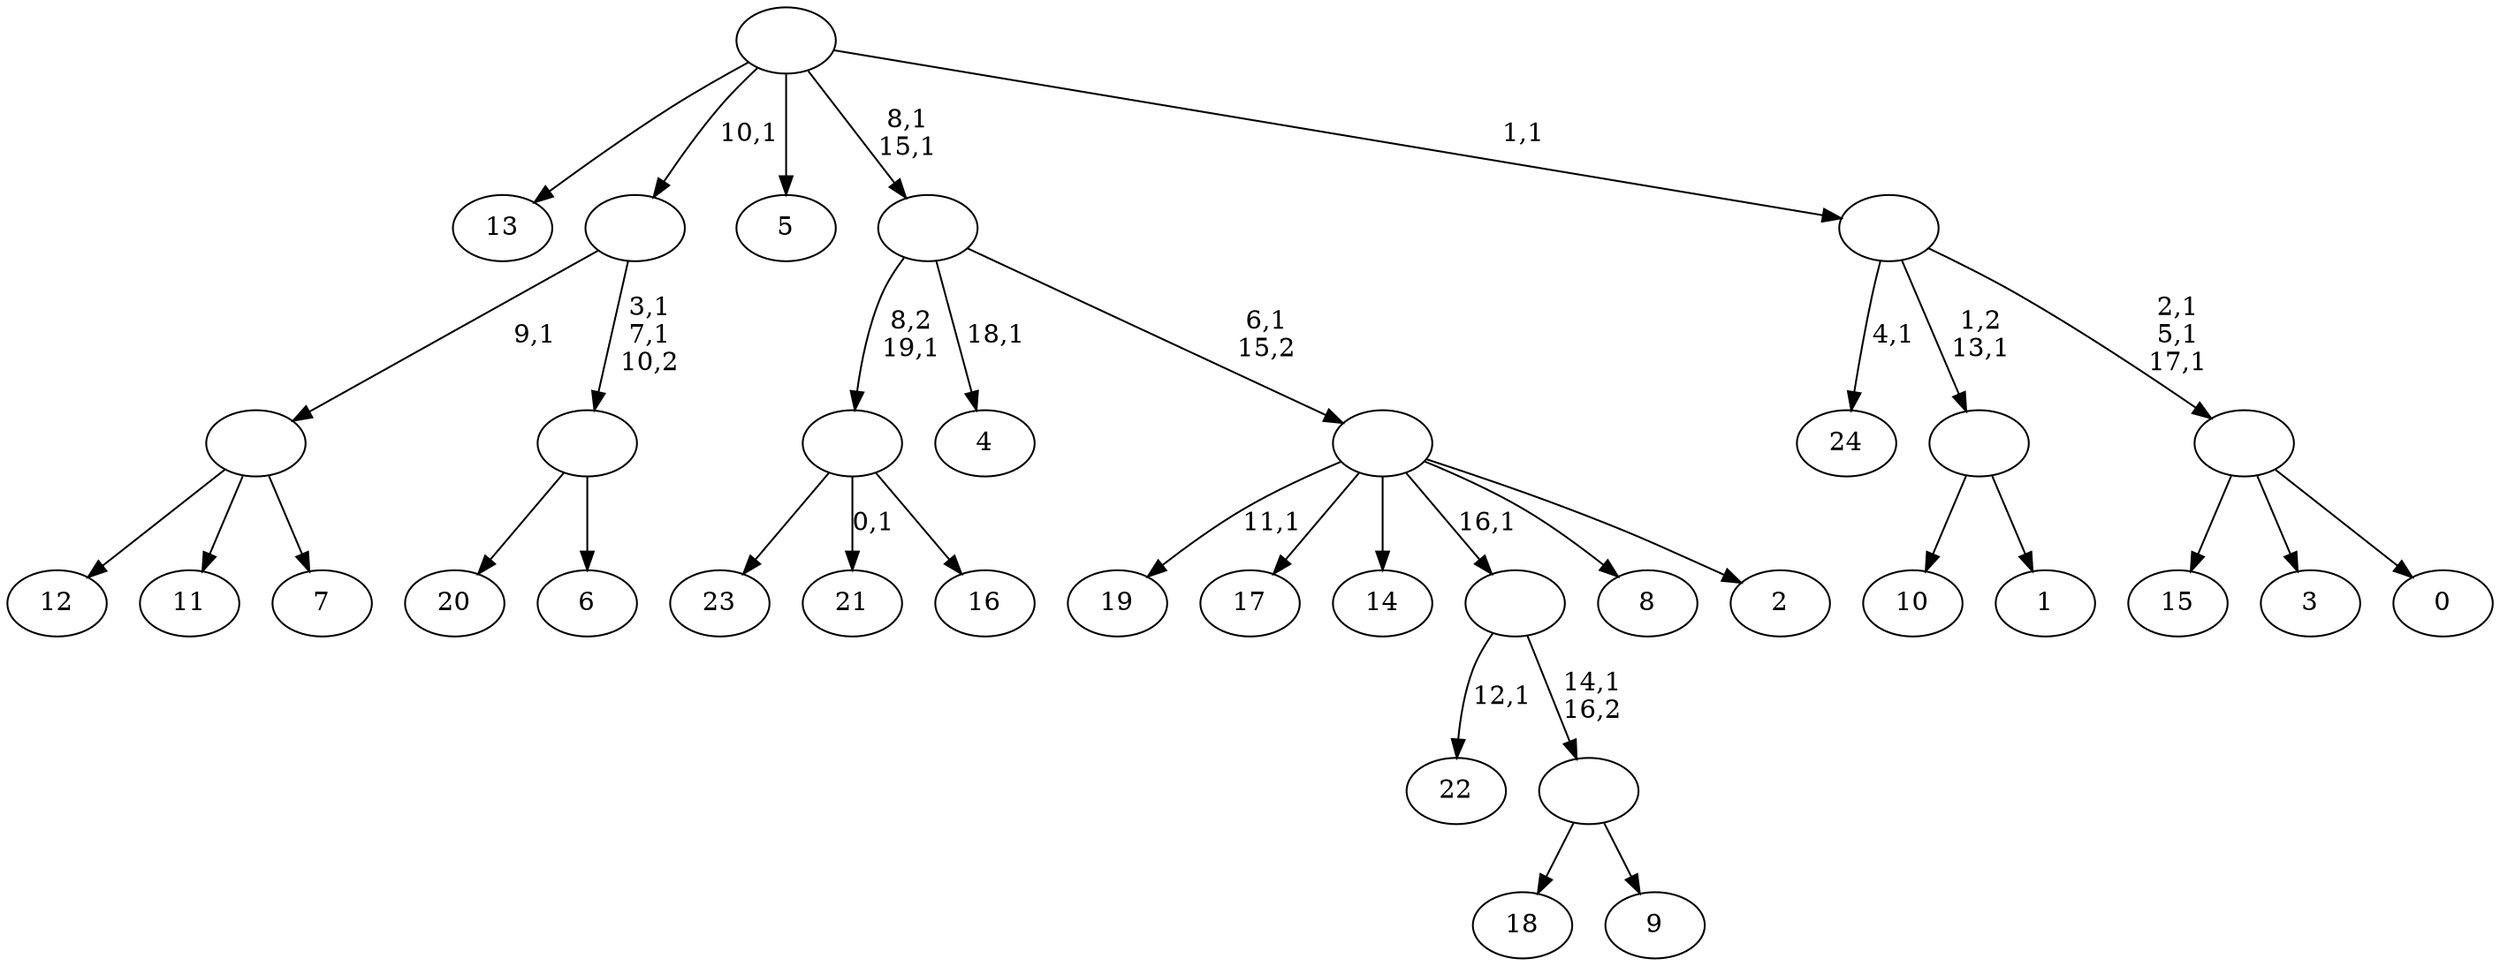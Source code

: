 digraph T {
	45 [label="24"]
	43 [label="23"]
	42 [label="22"]
	40 [label="21"]
	38 [label="20"]
	37 [label="19"]
	35 [label="18"]
	34 [label="17"]
	33 [label="16"]
	32 [label=""]
	31 [label="15"]
	30 [label="14"]
	29 [label="13"]
	28 [label="12"]
	27 [label="11"]
	26 [label="10"]
	25 [label="9"]
	24 [label=""]
	23 [label=""]
	22 [label="8"]
	21 [label="7"]
	20 [label=""]
	19 [label="6"]
	18 [label=""]
	16 [label=""]
	15 [label="5"]
	14 [label="4"]
	12 [label="3"]
	11 [label="2"]
	10 [label=""]
	9 [label=""]
	7 [label="1"]
	6 [label=""]
	5 [label="0"]
	4 [label=""]
	1 [label=""]
	0 [label=""]
	32 -> 40 [label="0,1"]
	32 -> 43 [label=""]
	32 -> 33 [label=""]
	24 -> 35 [label=""]
	24 -> 25 [label=""]
	23 -> 42 [label="12,1"]
	23 -> 24 [label="14,1\n16,2"]
	20 -> 28 [label=""]
	20 -> 27 [label=""]
	20 -> 21 [label=""]
	18 -> 38 [label=""]
	18 -> 19 [label=""]
	16 -> 18 [label="3,1\n7,1\n10,2"]
	16 -> 20 [label="9,1"]
	10 -> 37 [label="11,1"]
	10 -> 34 [label=""]
	10 -> 30 [label=""]
	10 -> 23 [label="16,1"]
	10 -> 22 [label=""]
	10 -> 11 [label=""]
	9 -> 14 [label="18,1"]
	9 -> 32 [label="8,2\n19,1"]
	9 -> 10 [label="6,1\n15,2"]
	6 -> 26 [label=""]
	6 -> 7 [label=""]
	4 -> 31 [label=""]
	4 -> 12 [label=""]
	4 -> 5 [label=""]
	1 -> 4 [label="2,1\n5,1\n17,1"]
	1 -> 45 [label="4,1"]
	1 -> 6 [label="1,2\n13,1"]
	0 -> 9 [label="8,1\n15,1"]
	0 -> 29 [label=""]
	0 -> 16 [label="10,1"]
	0 -> 15 [label=""]
	0 -> 1 [label="1,1"]
}
